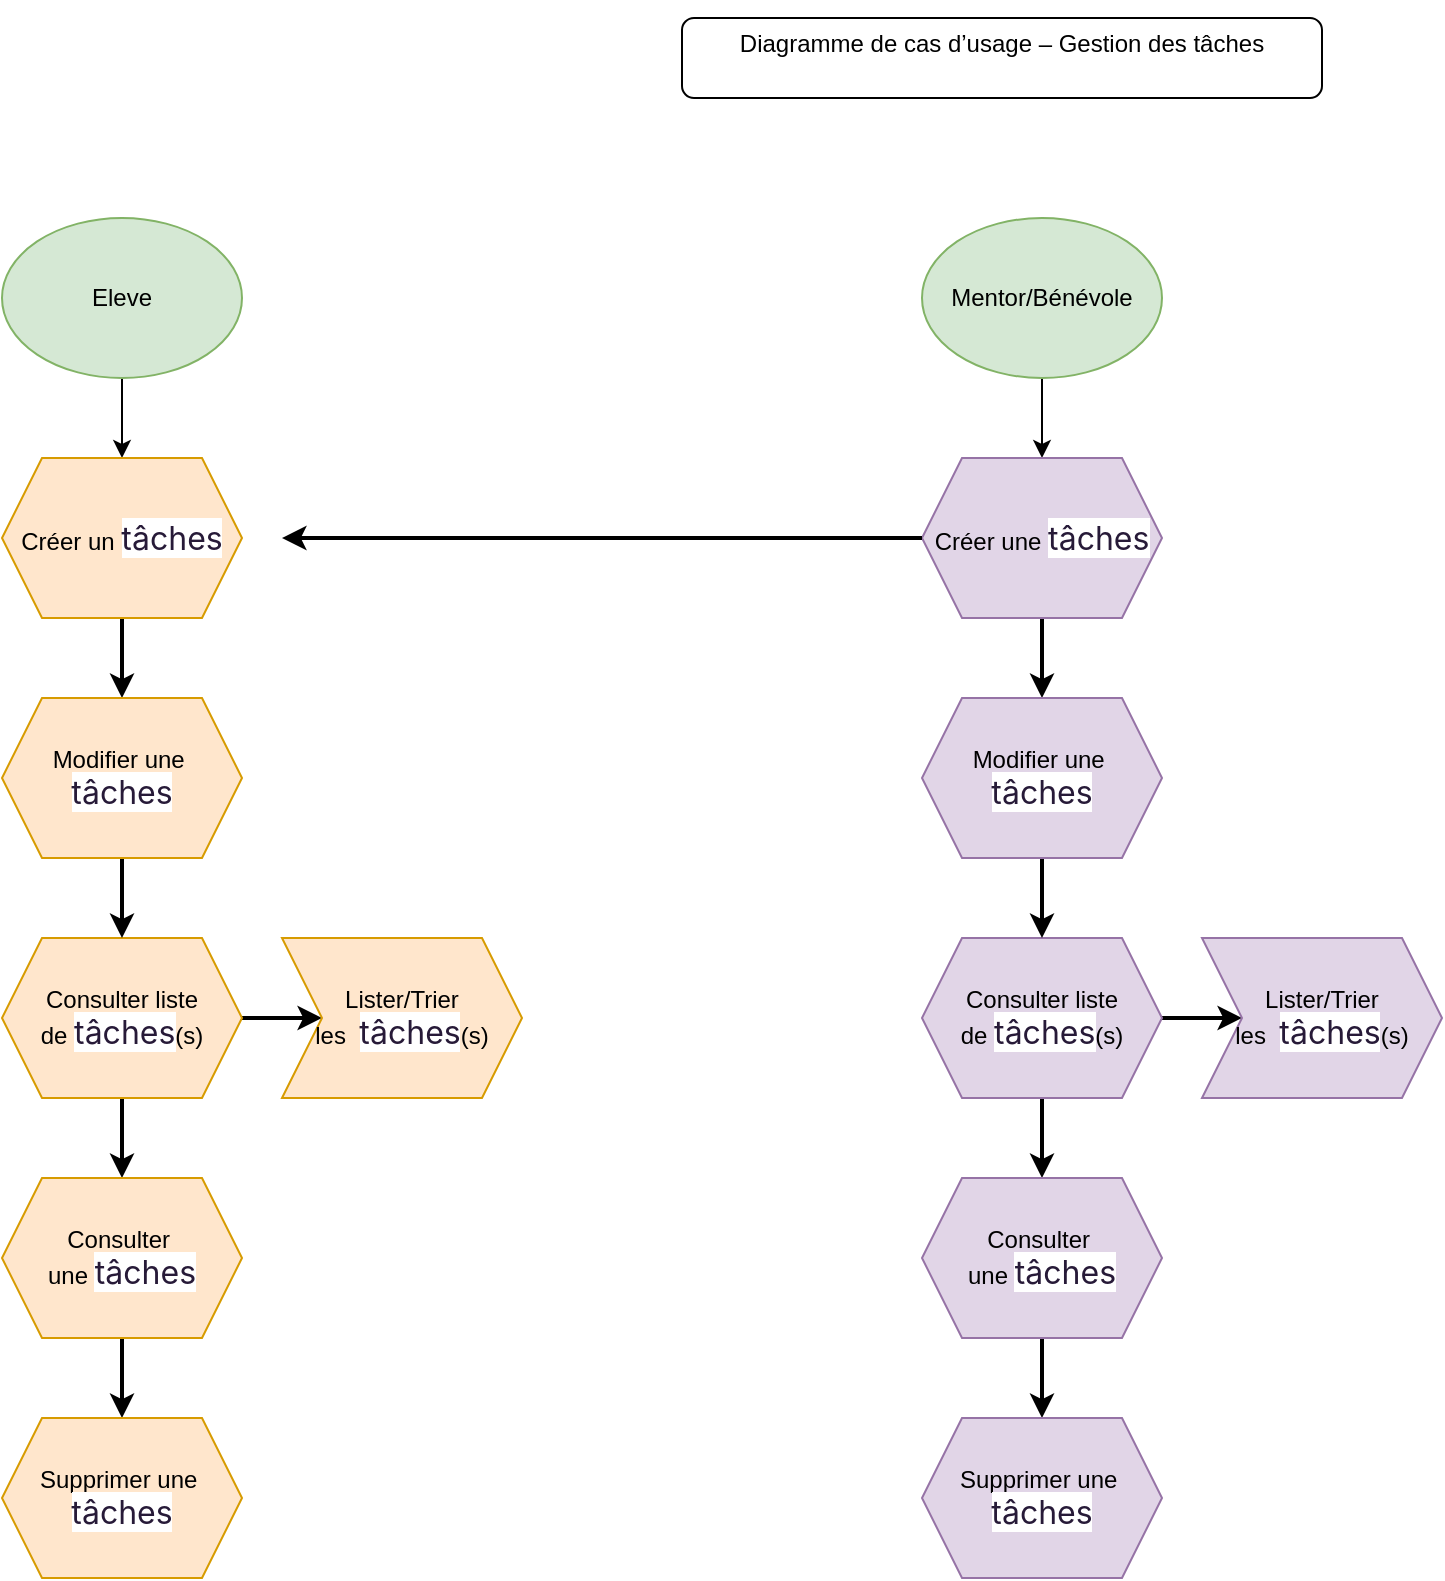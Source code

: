 <mxfile version="27.0.2">
  <diagram name="Page-1" id="lN5oX9XPWasNmGCeiau4">
    <mxGraphModel dx="1378" dy="832" grid="1" gridSize="10" guides="1" tooltips="1" connect="1" arrows="1" fold="1" page="1" pageScale="1" pageWidth="827" pageHeight="1169" math="0" shadow="0">
      <root>
        <mxCell id="0" />
        <mxCell id="1" parent="0" />
        <mxCell id="MJ7YMQTuTzB0o4oYYbNs-1" value="&#xa;Diagramme de cas d’usage – Gestion des tâches&#xa;&#xa;" style="rounded=1;whiteSpace=wrap;html=1;" vertex="1" parent="1">
          <mxGeometry x="440" y="60" width="320" height="40" as="geometry" />
        </mxCell>
        <mxCell id="MJ7YMQTuTzB0o4oYYbNs-15" value="" style="edgeStyle=orthogonalEdgeStyle;rounded=0;orthogonalLoop=1;jettySize=auto;html=1;" edge="1" parent="1" source="MJ7YMQTuTzB0o4oYYbNs-2" target="MJ7YMQTuTzB0o4oYYbNs-4">
          <mxGeometry relative="1" as="geometry" />
        </mxCell>
        <mxCell id="MJ7YMQTuTzB0o4oYYbNs-2" value="Eleve" style="ellipse;whiteSpace=wrap;html=1;fillColor=#d5e8d4;strokeColor=#82b366;" vertex="1" parent="1">
          <mxGeometry x="100" y="160" width="120" height="80" as="geometry" />
        </mxCell>
        <mxCell id="MJ7YMQTuTzB0o4oYYbNs-20" value="" style="edgeStyle=orthogonalEdgeStyle;rounded=0;orthogonalLoop=1;jettySize=auto;html=1;" edge="1" parent="1" source="MJ7YMQTuTzB0o4oYYbNs-3" target="MJ7YMQTuTzB0o4oYYbNs-6">
          <mxGeometry relative="1" as="geometry" />
        </mxCell>
        <mxCell id="MJ7YMQTuTzB0o4oYYbNs-3" value="Mentor/Bénévole" style="ellipse;whiteSpace=wrap;html=1;fillColor=#d5e8d4;strokeColor=#82b366;" vertex="1" parent="1">
          <mxGeometry x="560" y="160" width="120" height="80" as="geometry" />
        </mxCell>
        <mxCell id="MJ7YMQTuTzB0o4oYYbNs-16" value="" style="edgeStyle=orthogonalEdgeStyle;rounded=0;orthogonalLoop=1;jettySize=auto;html=1;strokeWidth=2;" edge="1" parent="1" source="MJ7YMQTuTzB0o4oYYbNs-4" target="MJ7YMQTuTzB0o4oYYbNs-12">
          <mxGeometry relative="1" as="geometry" />
        </mxCell>
        <mxCell id="MJ7YMQTuTzB0o4oYYbNs-4" value="Créer un&amp;nbsp;&lt;span style=&quot;color: rgb(39, 26, 56); font-family: Inter; font-size: 16px; text-align: left; background-color: rgb(255, 255, 255);&quot;&gt;tâches&lt;/span&gt;" style="shape=hexagon;perimeter=hexagonPerimeter2;whiteSpace=wrap;html=1;fixedSize=1;fillColor=#ffe6cc;strokeColor=#d79b00;" vertex="1" parent="1">
          <mxGeometry x="100" y="280" width="120" height="80" as="geometry" />
        </mxCell>
        <mxCell id="MJ7YMQTuTzB0o4oYYbNs-18" value="" style="edgeStyle=orthogonalEdgeStyle;rounded=0;orthogonalLoop=1;jettySize=auto;html=1;strokeWidth=2;" edge="1" parent="1" source="MJ7YMQTuTzB0o4oYYbNs-5" target="MJ7YMQTuTzB0o4oYYbNs-9">
          <mxGeometry relative="1" as="geometry" />
        </mxCell>
        <mxCell id="MJ7YMQTuTzB0o4oYYbNs-31" value="" style="edgeStyle=orthogonalEdgeStyle;rounded=0;orthogonalLoop=1;jettySize=auto;html=1;strokeWidth=2;" edge="1" parent="1" source="MJ7YMQTuTzB0o4oYYbNs-5" target="MJ7YMQTuTzB0o4oYYbNs-28">
          <mxGeometry relative="1" as="geometry" />
        </mxCell>
        <mxCell id="MJ7YMQTuTzB0o4oYYbNs-5" value="Consulter liste de&amp;nbsp;&lt;span style=&quot;color: rgb(39, 26, 56); font-family: Inter; font-size: 16px; text-align: left; background-color: rgb(255, 255, 255);&quot;&gt;tâches&lt;/span&gt;(s)" style="shape=hexagon;perimeter=hexagonPerimeter2;whiteSpace=wrap;html=1;fixedSize=1;fillColor=#ffe6cc;strokeColor=#d79b00;" vertex="1" parent="1">
          <mxGeometry x="100" y="520" width="120" height="80" as="geometry" />
        </mxCell>
        <mxCell id="MJ7YMQTuTzB0o4oYYbNs-21" value="" style="edgeStyle=orthogonalEdgeStyle;rounded=0;orthogonalLoop=1;jettySize=auto;html=1;strokeWidth=2;" edge="1" parent="1" source="MJ7YMQTuTzB0o4oYYbNs-6" target="MJ7YMQTuTzB0o4oYYbNs-14">
          <mxGeometry relative="1" as="geometry" />
        </mxCell>
        <mxCell id="MJ7YMQTuTzB0o4oYYbNs-6" value="Créer une&amp;nbsp;&lt;span style=&quot;color: rgb(39, 26, 56); font-family: Inter; font-size: 16px; text-align: left; background-color: rgb(255, 255, 255);&quot;&gt;tâches&lt;/span&gt;" style="shape=hexagon;perimeter=hexagonPerimeter2;whiteSpace=wrap;html=1;fixedSize=1;fillColor=#e1d5e7;strokeColor=#9673a6;" vertex="1" parent="1">
          <mxGeometry x="560" y="280" width="120" height="80" as="geometry" />
        </mxCell>
        <mxCell id="MJ7YMQTuTzB0o4oYYbNs-23" value="" style="edgeStyle=orthogonalEdgeStyle;rounded=0;orthogonalLoop=1;jettySize=auto;html=1;strokeWidth=2;" edge="1" parent="1" source="MJ7YMQTuTzB0o4oYYbNs-7" target="MJ7YMQTuTzB0o4oYYbNs-8">
          <mxGeometry relative="1" as="geometry" />
        </mxCell>
        <mxCell id="MJ7YMQTuTzB0o4oYYbNs-30" value="" style="edgeStyle=orthogonalEdgeStyle;rounded=0;orthogonalLoop=1;jettySize=auto;html=1;strokeWidth=2;" edge="1" parent="1" source="MJ7YMQTuTzB0o4oYYbNs-7" target="MJ7YMQTuTzB0o4oYYbNs-29">
          <mxGeometry relative="1" as="geometry" />
        </mxCell>
        <mxCell id="MJ7YMQTuTzB0o4oYYbNs-7" value="Consulter liste de&amp;nbsp;&lt;span style=&quot;color: rgb(39, 26, 56); font-family: Inter; font-size: 16px; text-align: left; background-color: rgb(255, 255, 255);&quot;&gt;tâches&lt;/span&gt;(s)" style="shape=hexagon;perimeter=hexagonPerimeter2;whiteSpace=wrap;html=1;fixedSize=1;fillColor=#e1d5e7;strokeColor=#9673a6;" vertex="1" parent="1">
          <mxGeometry x="560" y="520" width="120" height="80" as="geometry" />
        </mxCell>
        <mxCell id="MJ7YMQTuTzB0o4oYYbNs-24" value="" style="edgeStyle=orthogonalEdgeStyle;rounded=0;orthogonalLoop=1;jettySize=auto;html=1;strokeWidth=2;" edge="1" parent="1" source="MJ7YMQTuTzB0o4oYYbNs-8" target="MJ7YMQTuTzB0o4oYYbNs-11">
          <mxGeometry relative="1" as="geometry" />
        </mxCell>
        <mxCell id="MJ7YMQTuTzB0o4oYYbNs-8" value="Consulter&amp;nbsp;&lt;div&gt;une&amp;nbsp;&lt;span style=&quot;background-color: rgb(255, 255, 255); color: rgb(39, 26, 56); font-family: Inter; font-size: 16px; text-align: left;&quot;&gt;tâches&lt;/span&gt;&lt;/div&gt;" style="shape=hexagon;perimeter=hexagonPerimeter2;whiteSpace=wrap;html=1;fixedSize=1;fillColor=#e1d5e7;strokeColor=#9673a6;" vertex="1" parent="1">
          <mxGeometry x="560" y="640" width="120" height="80" as="geometry" />
        </mxCell>
        <mxCell id="MJ7YMQTuTzB0o4oYYbNs-19" value="" style="edgeStyle=orthogonalEdgeStyle;rounded=0;orthogonalLoop=1;jettySize=auto;html=1;strokeWidth=2;" edge="1" parent="1" source="MJ7YMQTuTzB0o4oYYbNs-9" target="MJ7YMQTuTzB0o4oYYbNs-10">
          <mxGeometry relative="1" as="geometry" />
        </mxCell>
        <mxCell id="MJ7YMQTuTzB0o4oYYbNs-9" value="Consulter&amp;nbsp;&lt;div&gt;une&amp;nbsp;&lt;span style=&quot;background-color: rgb(255, 255, 255); color: rgb(39, 26, 56); font-family: Inter; font-size: 16px; text-align: left;&quot;&gt;tâches&lt;/span&gt;&lt;/div&gt;" style="shape=hexagon;perimeter=hexagonPerimeter2;whiteSpace=wrap;html=1;fixedSize=1;fillColor=#ffe6cc;strokeColor=#d79b00;" vertex="1" parent="1">
          <mxGeometry x="100" y="640" width="120" height="80" as="geometry" />
        </mxCell>
        <mxCell id="MJ7YMQTuTzB0o4oYYbNs-10" value="Supprimer une&amp;nbsp;&lt;div&gt;&lt;span style=&quot;color: rgb(39, 26, 56); font-family: Inter; font-size: 16px; text-align: left; background-color: rgb(255, 255, 255);&quot;&gt;tâches&lt;/span&gt;&lt;/div&gt;" style="shape=hexagon;perimeter=hexagonPerimeter2;whiteSpace=wrap;html=1;fixedSize=1;fillColor=#ffe6cc;strokeColor=#d79b00;" vertex="1" parent="1">
          <mxGeometry x="100" y="760" width="120" height="80" as="geometry" />
        </mxCell>
        <mxCell id="MJ7YMQTuTzB0o4oYYbNs-11" value="Supprimer une&amp;nbsp;&lt;div&gt;&lt;span style=&quot;color: rgb(39, 26, 56); font-family: Inter; font-size: 16px; text-align: left; background-color: rgb(255, 255, 255);&quot;&gt;tâches&lt;/span&gt;&lt;/div&gt;" style="shape=hexagon;perimeter=hexagonPerimeter2;whiteSpace=wrap;html=1;fixedSize=1;fillColor=#e1d5e7;strokeColor=#9673a6;" vertex="1" parent="1">
          <mxGeometry x="560" y="760" width="120" height="80" as="geometry" />
        </mxCell>
        <mxCell id="MJ7YMQTuTzB0o4oYYbNs-17" value="" style="edgeStyle=orthogonalEdgeStyle;rounded=0;orthogonalLoop=1;jettySize=auto;html=1;strokeWidth=2;" edge="1" parent="1" source="MJ7YMQTuTzB0o4oYYbNs-12" target="MJ7YMQTuTzB0o4oYYbNs-5">
          <mxGeometry relative="1" as="geometry" />
        </mxCell>
        <mxCell id="MJ7YMQTuTzB0o4oYYbNs-12" value="Modifier une&amp;nbsp;&lt;div&gt;&lt;span style=&quot;color: rgb(39, 26, 56); font-family: Inter; font-size: 16px; text-align: left; background-color: rgb(255, 255, 255);&quot;&gt;tâches&lt;/span&gt;&lt;/div&gt;" style="shape=hexagon;perimeter=hexagonPerimeter2;whiteSpace=wrap;html=1;fixedSize=1;fillColor=#ffe6cc;strokeColor=#d79b00;" vertex="1" parent="1">
          <mxGeometry x="100" y="400" width="120" height="80" as="geometry" />
        </mxCell>
        <mxCell id="MJ7YMQTuTzB0o4oYYbNs-22" value="" style="edgeStyle=orthogonalEdgeStyle;rounded=0;orthogonalLoop=1;jettySize=auto;html=1;strokeWidth=2;" edge="1" parent="1" source="MJ7YMQTuTzB0o4oYYbNs-14" target="MJ7YMQTuTzB0o4oYYbNs-7">
          <mxGeometry relative="1" as="geometry" />
        </mxCell>
        <mxCell id="MJ7YMQTuTzB0o4oYYbNs-14" value="Modifier une&amp;nbsp;&lt;div&gt;&lt;span style=&quot;color: rgb(39, 26, 56); font-family: Inter; font-size: 16px; text-align: left; background-color: rgb(255, 255, 255);&quot;&gt;tâches&lt;/span&gt;&lt;/div&gt;" style="shape=hexagon;perimeter=hexagonPerimeter2;whiteSpace=wrap;html=1;fixedSize=1;fillColor=#e1d5e7;strokeColor=#9673a6;" vertex="1" parent="1">
          <mxGeometry x="560" y="400" width="120" height="80" as="geometry" />
        </mxCell>
        <mxCell id="MJ7YMQTuTzB0o4oYYbNs-25" value="" style="endArrow=classic;html=1;rounded=0;strokeWidth=2;" edge="1" parent="1">
          <mxGeometry width="50" height="50" relative="1" as="geometry">
            <mxPoint x="560" y="320" as="sourcePoint" />
            <mxPoint x="240" y="320" as="targetPoint" />
          </mxGeometry>
        </mxCell>
        <mxCell id="MJ7YMQTuTzB0o4oYYbNs-28" value="Lister/Trier&lt;div&gt;les&amp;nbsp;&lt;span style=&quot;background-color: transparent; color: light-dark(rgb(0, 0, 0), rgb(255, 255, 255));&quot;&gt;&amp;nbsp;&lt;/span&gt;&lt;span style=&quot;color: rgb(39, 26, 56); font-family: Inter; font-size: 16px; text-align: left; background-color: rgb(255, 255, 255);&quot;&gt;tâches&lt;/span&gt;&lt;span style=&quot;background-color: transparent; color: light-dark(rgb(0, 0, 0), rgb(255, 255, 255));&quot;&gt;(s)&lt;/span&gt;&lt;/div&gt;" style="shape=step;perimeter=stepPerimeter;whiteSpace=wrap;html=1;fixedSize=1;fillColor=#ffe6cc;strokeColor=#d79b00;" vertex="1" parent="1">
          <mxGeometry x="240" y="520" width="120" height="80" as="geometry" />
        </mxCell>
        <mxCell id="MJ7YMQTuTzB0o4oYYbNs-29" value="Lister/Trier&lt;div&gt;les&amp;nbsp;&lt;span style=&quot;background-color: transparent; color: light-dark(rgb(0, 0, 0), rgb(255, 255, 255));&quot;&gt;&amp;nbsp;&lt;/span&gt;&lt;span style=&quot;color: rgb(39, 26, 56); font-family: Inter; font-size: 16px; text-align: left; background-color: rgb(255, 255, 255);&quot;&gt;tâches&lt;/span&gt;&lt;span style=&quot;background-color: transparent; color: light-dark(rgb(0, 0, 0), rgb(255, 255, 255));&quot;&gt;(s)&lt;/span&gt;&lt;/div&gt;" style="shape=step;perimeter=stepPerimeter;whiteSpace=wrap;html=1;fixedSize=1;fillColor=#e1d5e7;strokeColor=#9673a6;" vertex="1" parent="1">
          <mxGeometry x="700" y="520" width="120" height="80" as="geometry" />
        </mxCell>
      </root>
    </mxGraphModel>
  </diagram>
</mxfile>
